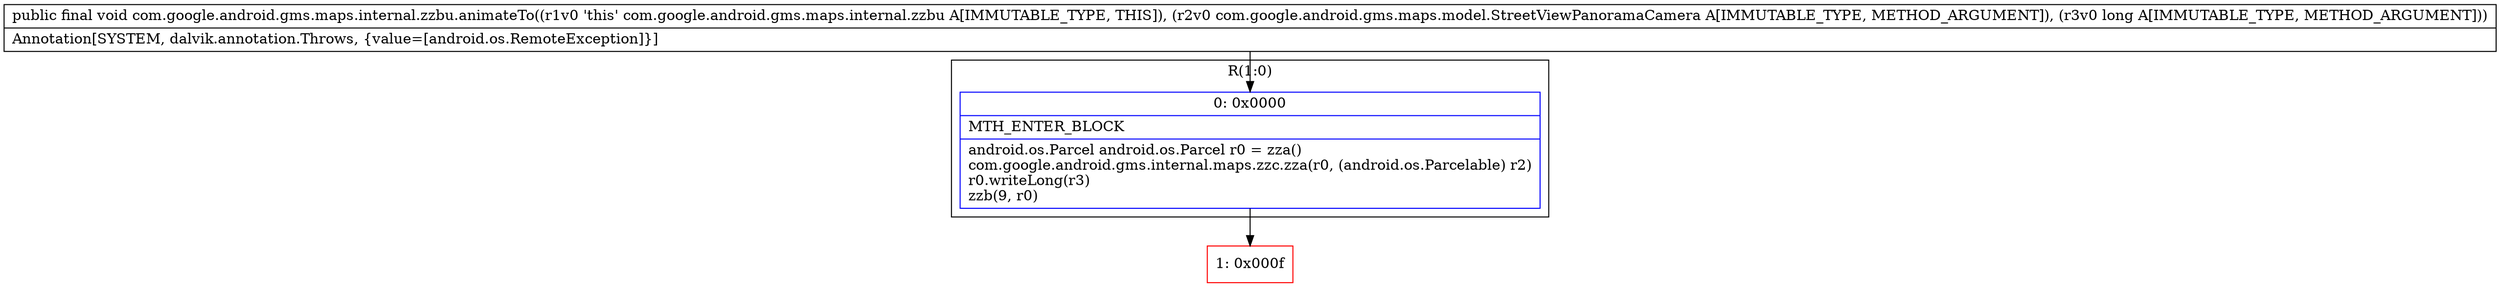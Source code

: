 digraph "CFG forcom.google.android.gms.maps.internal.zzbu.animateTo(Lcom\/google\/android\/gms\/maps\/model\/StreetViewPanoramaCamera;J)V" {
subgraph cluster_Region_771034233 {
label = "R(1:0)";
node [shape=record,color=blue];
Node_0 [shape=record,label="{0\:\ 0x0000|MTH_ENTER_BLOCK\l|android.os.Parcel android.os.Parcel r0 = zza()\lcom.google.android.gms.internal.maps.zzc.zza(r0, (android.os.Parcelable) r2)\lr0.writeLong(r3)\lzzb(9, r0)\l}"];
}
Node_1 [shape=record,color=red,label="{1\:\ 0x000f}"];
MethodNode[shape=record,label="{public final void com.google.android.gms.maps.internal.zzbu.animateTo((r1v0 'this' com.google.android.gms.maps.internal.zzbu A[IMMUTABLE_TYPE, THIS]), (r2v0 com.google.android.gms.maps.model.StreetViewPanoramaCamera A[IMMUTABLE_TYPE, METHOD_ARGUMENT]), (r3v0 long A[IMMUTABLE_TYPE, METHOD_ARGUMENT]))  | Annotation[SYSTEM, dalvik.annotation.Throws, \{value=[android.os.RemoteException]\}]\l}"];
MethodNode -> Node_0;
Node_0 -> Node_1;
}

